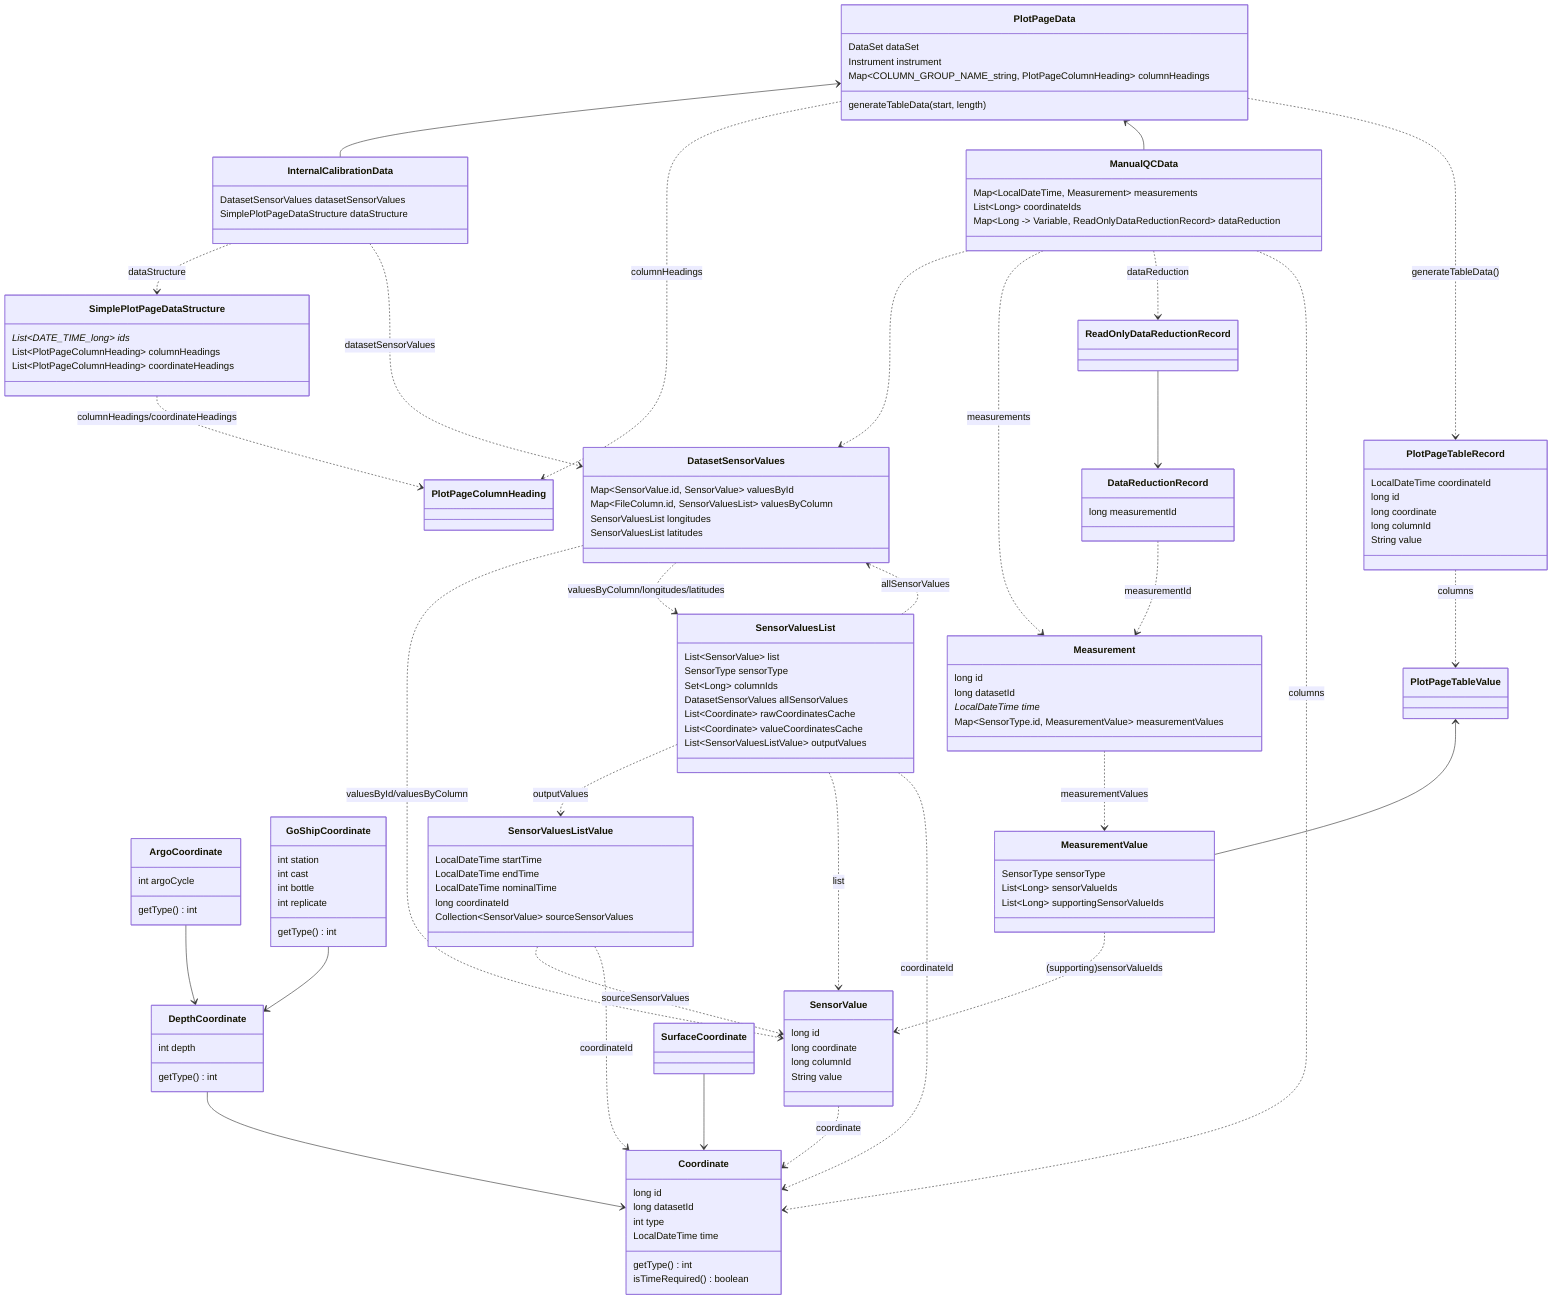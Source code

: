 classDiagram
    class ArgoCoordinate {
        int argoCycle
        getType() int
    }

    class Coordinate {
        long id
        long datasetId
        int type
        LocalDateTime time
        getType() int
        isTimeRequired() boolean
    }
    
    class DepthCoordinate {
        int depth
        getType() int
    }

    class DataReductionRecord {
        long measurementId
    }

    class DatasetSensorValues {
        Map~SensorValue.id, SensorValue~ valuesById
        Map~FileColumn.id, SensorValuesList~ valuesByColumn
        SensorValuesList longitudes
        SensorValuesList latitudes
    }

    class GoShipCoordinate {
        int station
        int cast
        int bottle
        int replicate
        getType() int
    }

    class InternalCalibrationData {
        DatasetSensorValues datasetSensorValues
        SimplePlotPageDataStructure dataStructure
    }
    
    class ManualQCData {
        Map~LocalDateTime, Measurement~ measurements
        List~Long~ coordinateIds
        Map~Long -> Variable, ReadOnlyDataReductionRecord~ dataReduction
    }

    class Measurement {
        long id
        long datasetId
        LocalDateTime time*
        Map~SensorType.id, MeasurementValue~ measurementValues
    }

    class MeasurementValue {
        SensorType sensorType
        List~Long~ sensorValueIds
        List~Long~ supportingSensorValueIds
    }

    class PlotPageData {
        DataSet dataSet
        Instrument instrument
        Map~COLUMN_GROUP_NAME_string, PlotPageColumnHeading~ columnHeadings
        generateTableData(start, length)
    }

    class PlotPageTableRecord {
        LocalDateTime coordinateId
        long id
        long coordinate
        long columnId
        String value
    }

    class SensorValue {
        long id
        long coordinate
        long columnId
        String value
    }

    class SensorValuesList {
        List~SensorValue~ list
        SensorType sensorType
        Set~Long~ columnIds
        DatasetSensorValues allSensorValues
        List~Coordinate~ rawCoordinatesCache
        List~Coordinate~ valueCoordinatesCache
        List~SensorValuesListValue~ outputValues
    }

    class SensorValuesListValue {
        LocalDateTime startTime
        LocalDateTime endTime
        LocalDateTime nominalTime
        long coordinateId
        Collection~SensorValue~ sourceSensorValues
    }

    class SimplePlotPageDataStructure {
        List~DATE_TIME_long~ ids*
        List~PlotPageColumnHeading~ columnHeadings
        List~PlotPageColumnHeading~ coordinateHeadings
    }


PlotPageData <-- InternalCalibrationData
InternalCalibrationData ..> SimplePlotPageDataStructure : dataStructure
InternalCalibrationData ..> DatasetSensorValues : datasetSensorValues
SimplePlotPageDataStructure ..> PlotPageColumnHeading : columnHeadings/coordinateHeadings
PlotPageData ..> PlotPageColumnHeading : columnHeadings
PlotPageData <-- ManualQCData
ManualQCData ..> DatasetSensorValues

DatasetSensorValues ..> SensorValue : valuesById/valuesByColumn
DatasetSensorValues ..> SensorValuesList : valuesByColumn/longitudes/latitudes
SensorValuesList ..> DatasetSensorValues : allSensorValues

SensorValuesList ..> SensorValuesListValue : outputValues
SensorValuesListValue ..> SensorValue : sourceSensorValues
SensorValuesList ..> SensorValue : list

SensorValue ..> Coordinate : coordinate

ManualQCData ..> Measurement : measurements
ManualQCData ..> ReadOnlyDataReductionRecord : dataReduction
ReadOnlyDataReductionRecord --> DataReductionRecord
DataReductionRecord ..> Measurement : measurementId

Measurement ..> MeasurementValue : measurementValues

PlotPageData ..> PlotPageTableRecord : generateTableData()
PlotPageTableRecord ..> PlotPageTableValue : columns
PlotPageTableValue <-- MeasurementValue
MeasurementValue ..> SensorValue : (supporting)sensorValueIds


SensorValuesListValue ..> Coordinate : coordinateId

ManualQCData ..> Coordinate : columns
SensorValuesList ..> Coordinate : coordinateId

ArgoCoordinate --> DepthCoordinate
GoShipCoordinate --> DepthCoordinate
DepthCoordinate --> Coordinate
SurfaceCoordinate --> Coordinate

%% note for SensorValuesListValue "Times for surface coordinates. Coordinate for others. Not sure how this will work yet"
%% note for Coordinate "Type solidly linked to class, but a getType method with psf constants is probably best"